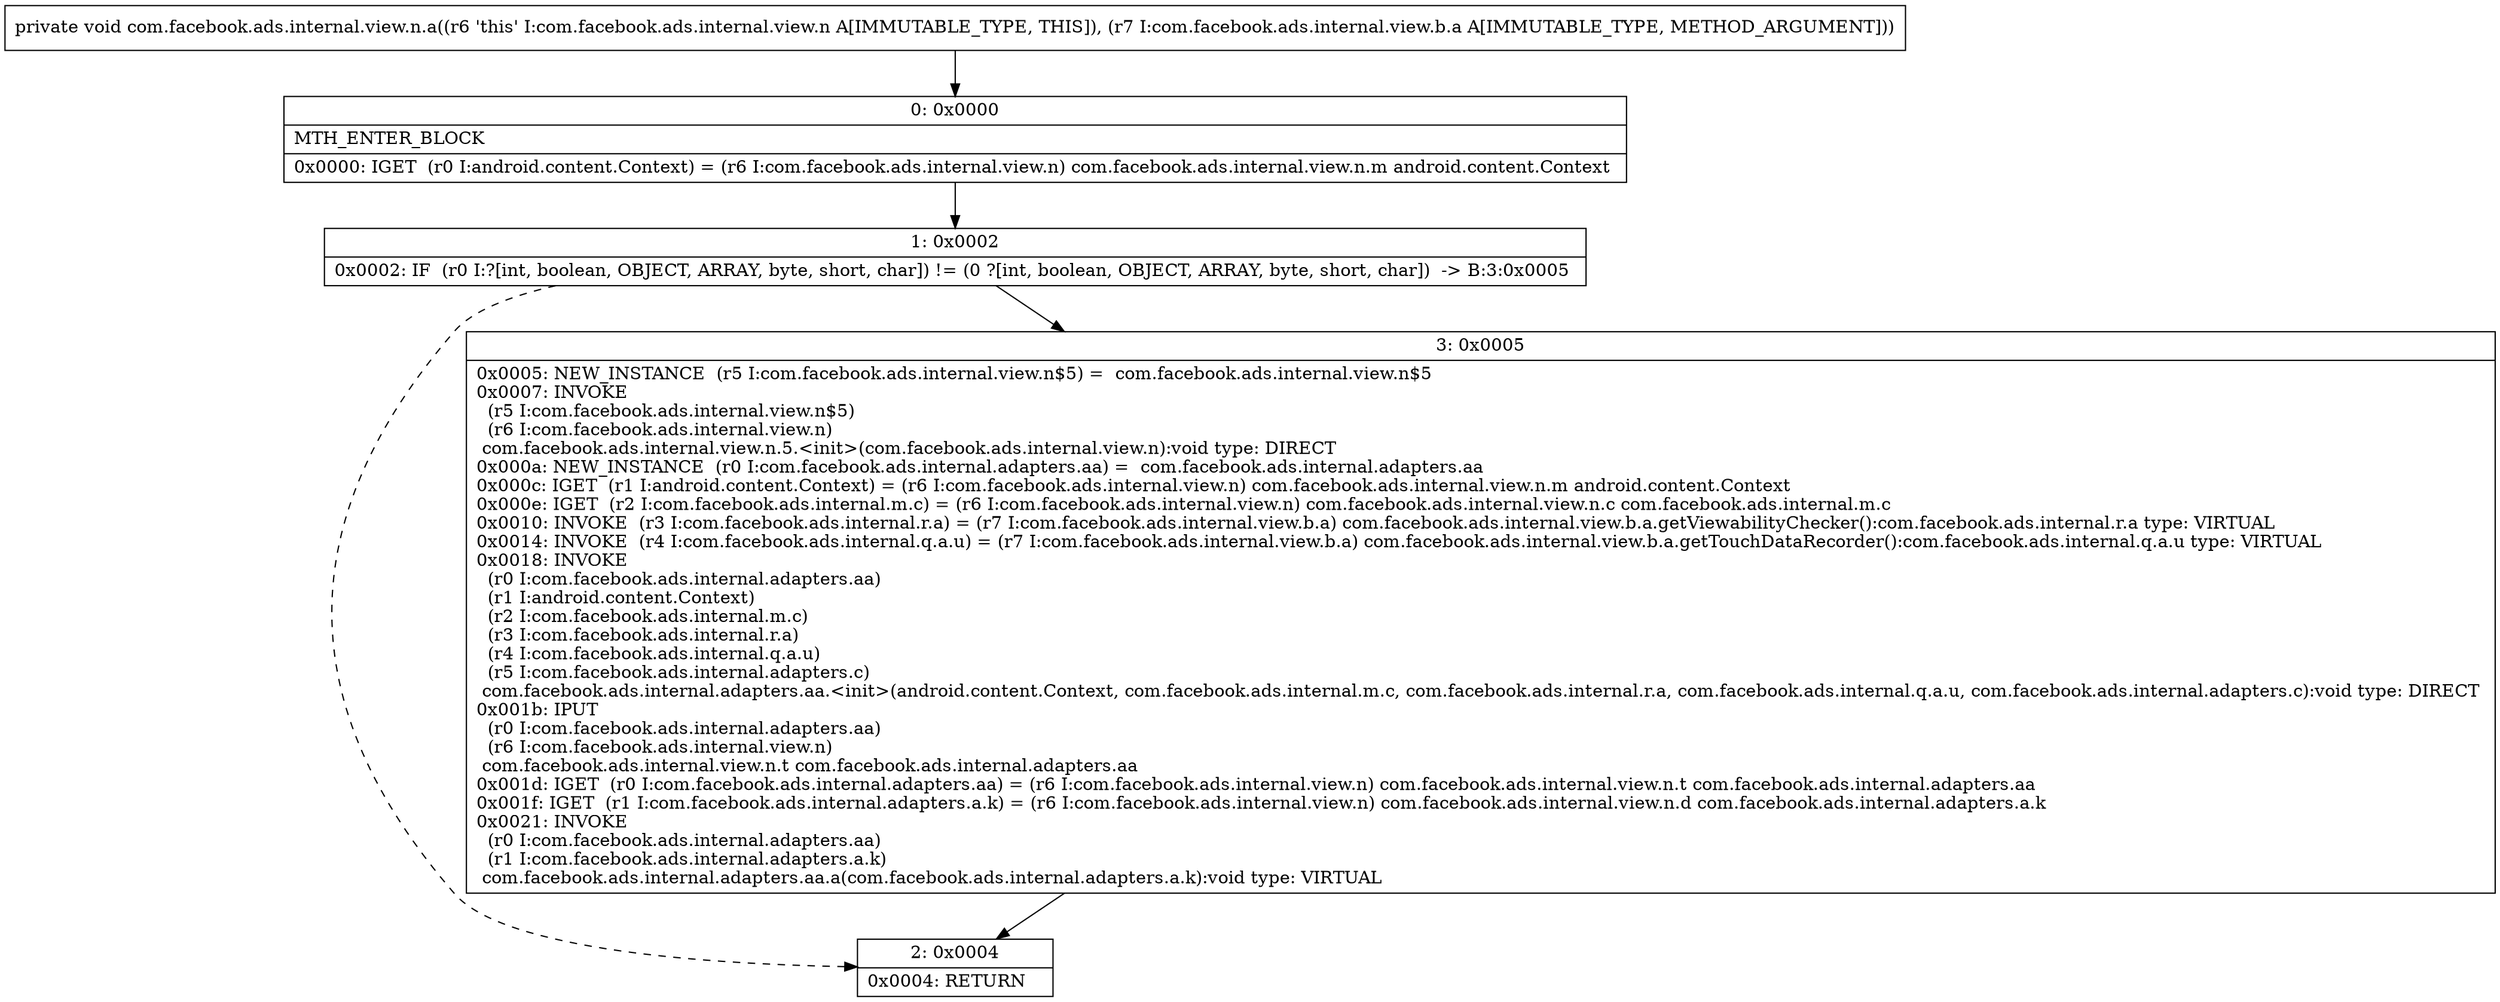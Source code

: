 digraph "CFG forcom.facebook.ads.internal.view.n.a(Lcom\/facebook\/ads\/internal\/view\/b\/a;)V" {
Node_0 [shape=record,label="{0\:\ 0x0000|MTH_ENTER_BLOCK\l|0x0000: IGET  (r0 I:android.content.Context) = (r6 I:com.facebook.ads.internal.view.n) com.facebook.ads.internal.view.n.m android.content.Context \l}"];
Node_1 [shape=record,label="{1\:\ 0x0002|0x0002: IF  (r0 I:?[int, boolean, OBJECT, ARRAY, byte, short, char]) != (0 ?[int, boolean, OBJECT, ARRAY, byte, short, char])  \-\> B:3:0x0005 \l}"];
Node_2 [shape=record,label="{2\:\ 0x0004|0x0004: RETURN   \l}"];
Node_3 [shape=record,label="{3\:\ 0x0005|0x0005: NEW_INSTANCE  (r5 I:com.facebook.ads.internal.view.n$5) =  com.facebook.ads.internal.view.n$5 \l0x0007: INVOKE  \l  (r5 I:com.facebook.ads.internal.view.n$5)\l  (r6 I:com.facebook.ads.internal.view.n)\l com.facebook.ads.internal.view.n.5.\<init\>(com.facebook.ads.internal.view.n):void type: DIRECT \l0x000a: NEW_INSTANCE  (r0 I:com.facebook.ads.internal.adapters.aa) =  com.facebook.ads.internal.adapters.aa \l0x000c: IGET  (r1 I:android.content.Context) = (r6 I:com.facebook.ads.internal.view.n) com.facebook.ads.internal.view.n.m android.content.Context \l0x000e: IGET  (r2 I:com.facebook.ads.internal.m.c) = (r6 I:com.facebook.ads.internal.view.n) com.facebook.ads.internal.view.n.c com.facebook.ads.internal.m.c \l0x0010: INVOKE  (r3 I:com.facebook.ads.internal.r.a) = (r7 I:com.facebook.ads.internal.view.b.a) com.facebook.ads.internal.view.b.a.getViewabilityChecker():com.facebook.ads.internal.r.a type: VIRTUAL \l0x0014: INVOKE  (r4 I:com.facebook.ads.internal.q.a.u) = (r7 I:com.facebook.ads.internal.view.b.a) com.facebook.ads.internal.view.b.a.getTouchDataRecorder():com.facebook.ads.internal.q.a.u type: VIRTUAL \l0x0018: INVOKE  \l  (r0 I:com.facebook.ads.internal.adapters.aa)\l  (r1 I:android.content.Context)\l  (r2 I:com.facebook.ads.internal.m.c)\l  (r3 I:com.facebook.ads.internal.r.a)\l  (r4 I:com.facebook.ads.internal.q.a.u)\l  (r5 I:com.facebook.ads.internal.adapters.c)\l com.facebook.ads.internal.adapters.aa.\<init\>(android.content.Context, com.facebook.ads.internal.m.c, com.facebook.ads.internal.r.a, com.facebook.ads.internal.q.a.u, com.facebook.ads.internal.adapters.c):void type: DIRECT \l0x001b: IPUT  \l  (r0 I:com.facebook.ads.internal.adapters.aa)\l  (r6 I:com.facebook.ads.internal.view.n)\l com.facebook.ads.internal.view.n.t com.facebook.ads.internal.adapters.aa \l0x001d: IGET  (r0 I:com.facebook.ads.internal.adapters.aa) = (r6 I:com.facebook.ads.internal.view.n) com.facebook.ads.internal.view.n.t com.facebook.ads.internal.adapters.aa \l0x001f: IGET  (r1 I:com.facebook.ads.internal.adapters.a.k) = (r6 I:com.facebook.ads.internal.view.n) com.facebook.ads.internal.view.n.d com.facebook.ads.internal.adapters.a.k \l0x0021: INVOKE  \l  (r0 I:com.facebook.ads.internal.adapters.aa)\l  (r1 I:com.facebook.ads.internal.adapters.a.k)\l com.facebook.ads.internal.adapters.aa.a(com.facebook.ads.internal.adapters.a.k):void type: VIRTUAL \l}"];
MethodNode[shape=record,label="{private void com.facebook.ads.internal.view.n.a((r6 'this' I:com.facebook.ads.internal.view.n A[IMMUTABLE_TYPE, THIS]), (r7 I:com.facebook.ads.internal.view.b.a A[IMMUTABLE_TYPE, METHOD_ARGUMENT])) }"];
MethodNode -> Node_0;
Node_0 -> Node_1;
Node_1 -> Node_2[style=dashed];
Node_1 -> Node_3;
Node_3 -> Node_2;
}

